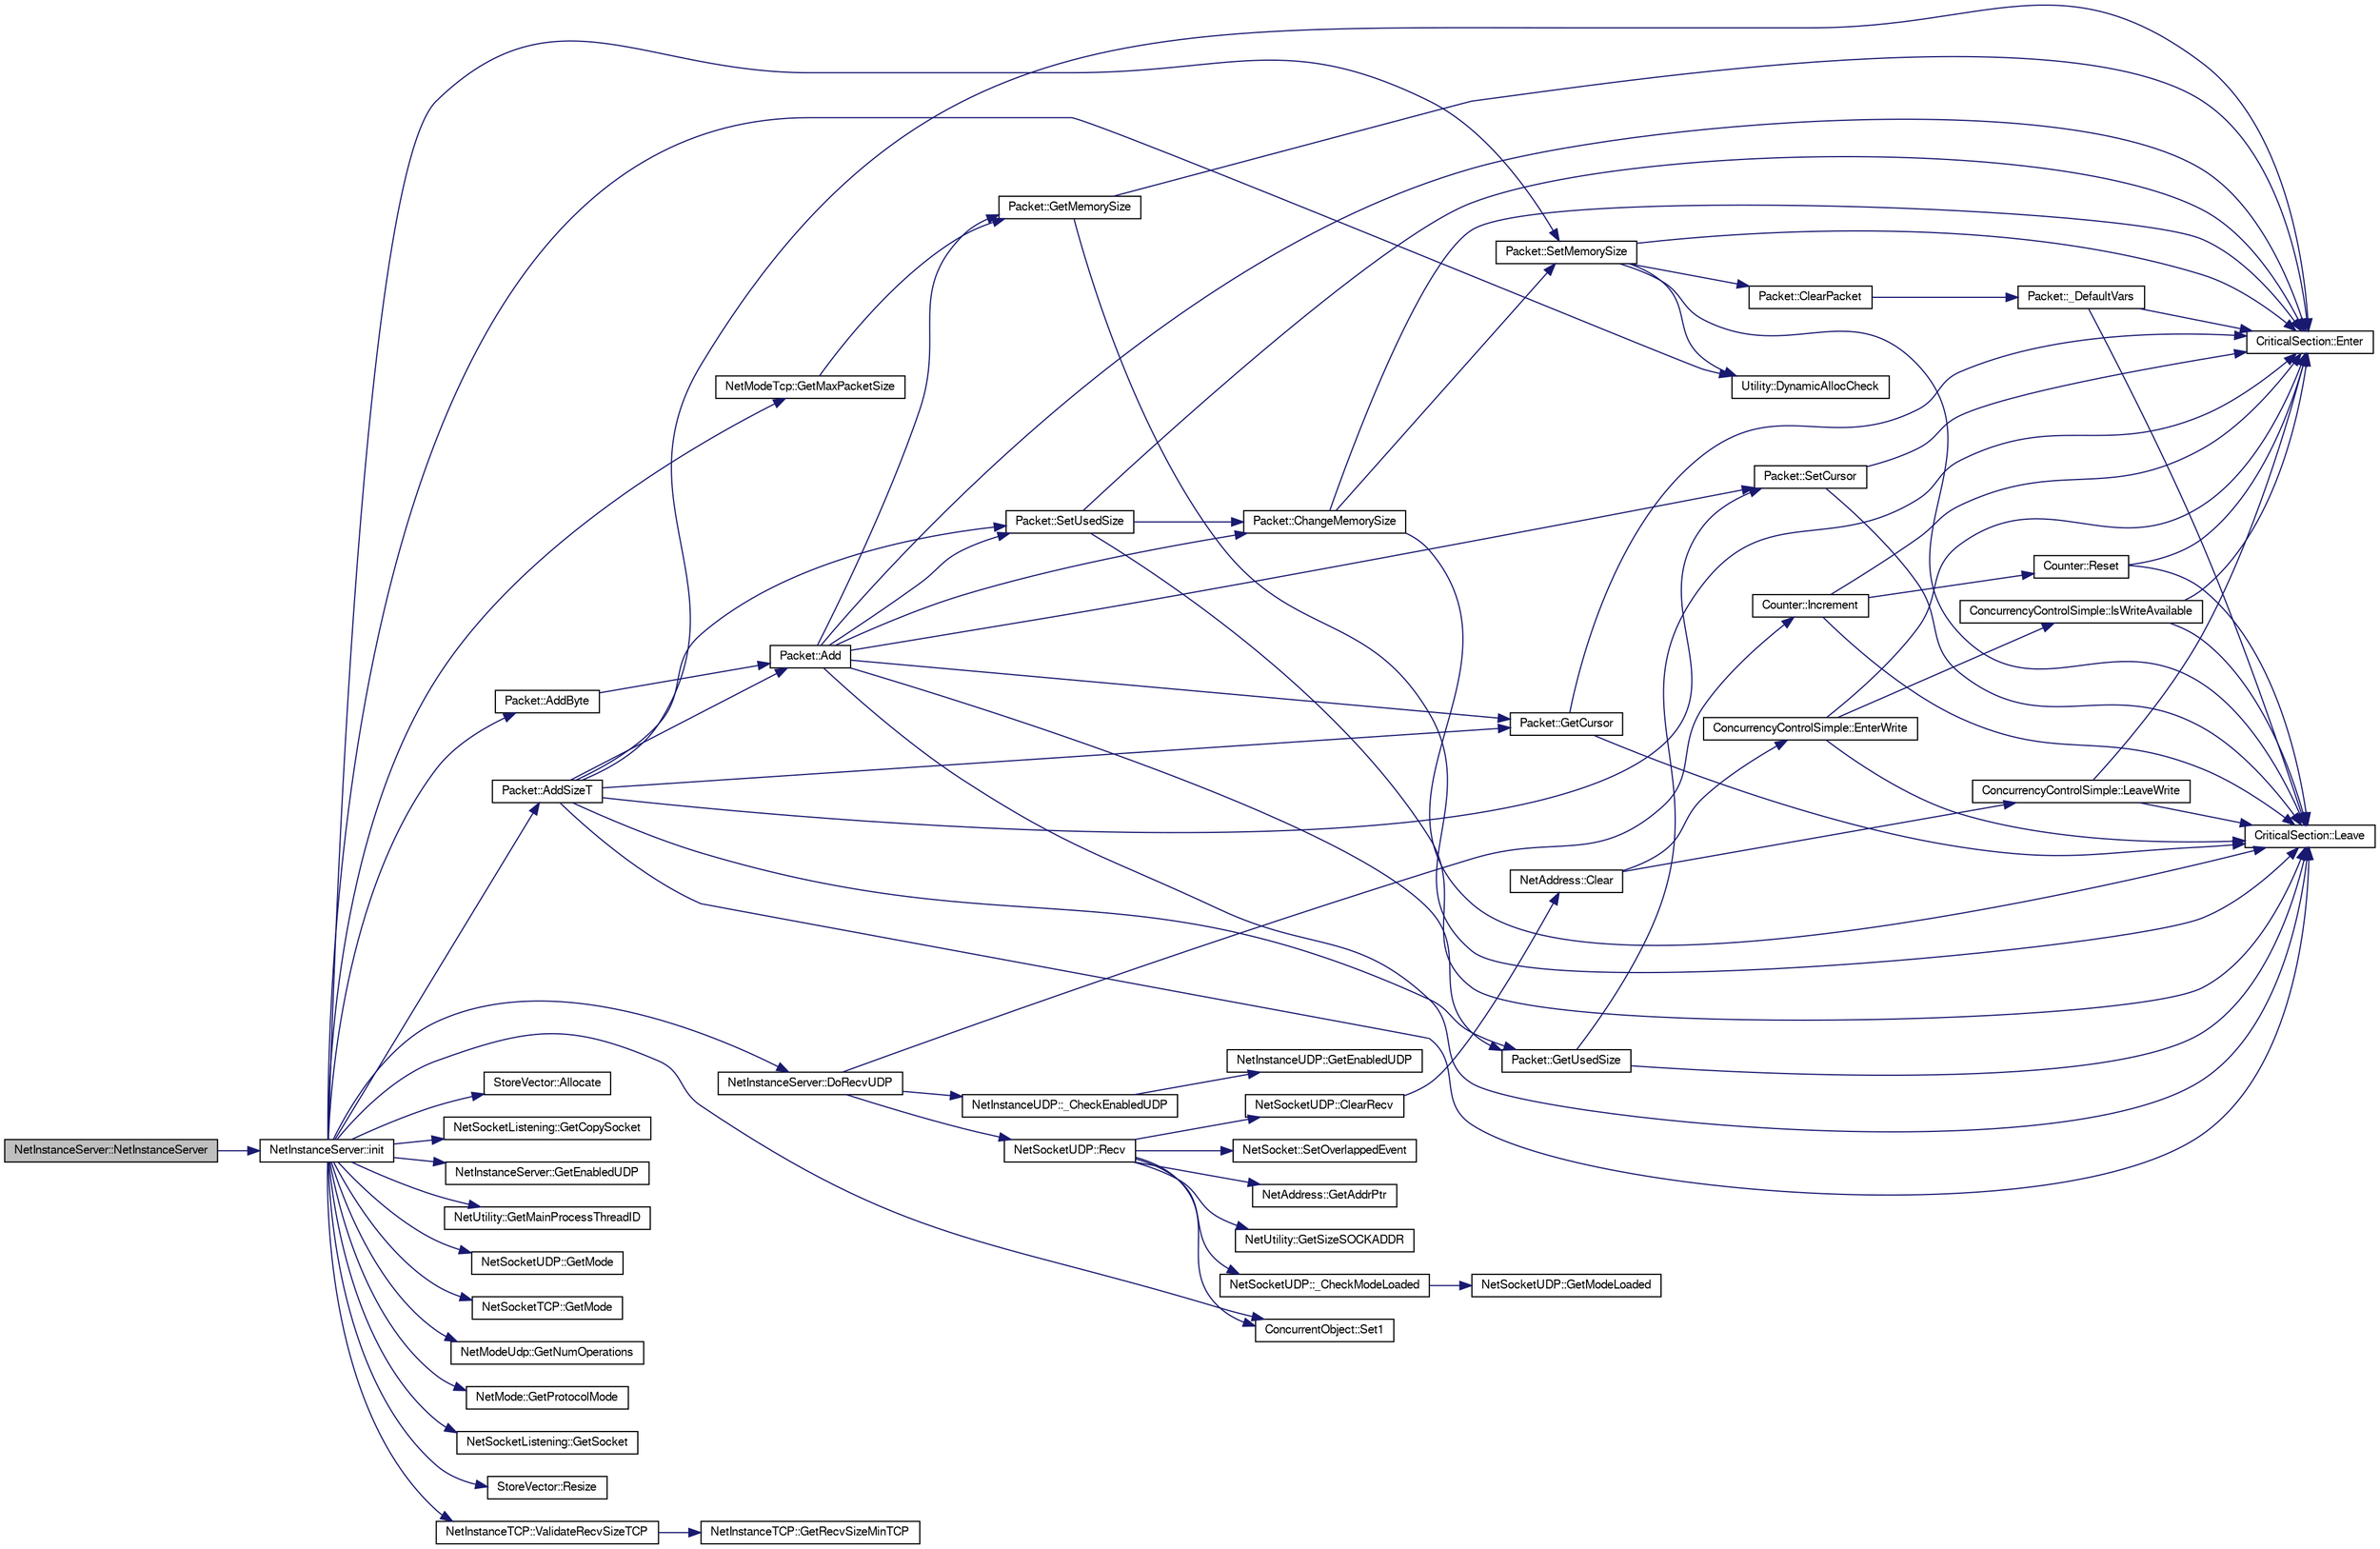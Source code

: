 digraph G
{
  edge [fontname="FreeSans",fontsize="10",labelfontname="FreeSans",labelfontsize="10"];
  node [fontname="FreeSans",fontsize="10",shape=record];
  rankdir=LR;
  Node1 [label="NetInstanceServer::NetInstanceServer",height=0.2,width=0.4,color="black", fillcolor="grey75", style="filled" fontcolor="black"];
  Node1 -> Node2 [color="midnightblue",fontsize="10",style="solid",fontname="FreeSans"];
  Node2 [label="NetInstanceServer::init",height=0.2,width=0.4,color="black", fillcolor="white", style="filled",URL="$class_net_instance_server.html#aec1cb62dd80e73771a00d0f7a0ad47ba"];
  Node2 -> Node3 [color="midnightblue",fontsize="10",style="solid",fontname="FreeSans"];
  Node3 [label="Packet::AddByte",height=0.2,width=0.4,color="black", fillcolor="white", style="filled",URL="$class_packet.html#a2d14071eb6f733381d948e7b66d2638a"];
  Node3 -> Node4 [color="midnightblue",fontsize="10",style="solid",fontname="FreeSans"];
  Node4 [label="Packet::Add",height=0.2,width=0.4,color="black", fillcolor="white", style="filled",URL="$class_packet.html#accba1853790bff371625b8ab7c262e8e"];
  Node4 -> Node5 [color="midnightblue",fontsize="10",style="solid",fontname="FreeSans"];
  Node5 [label="Packet::ChangeMemorySize",height=0.2,width=0.4,color="black", fillcolor="white", style="filled",URL="$class_packet.html#a131e4c72000a7bad642b00e81d07dfb1"];
  Node5 -> Node6 [color="midnightblue",fontsize="10",style="solid",fontname="FreeSans"];
  Node6 [label="CriticalSection::Enter",height=0.2,width=0.4,color="black", fillcolor="white", style="filled",URL="$class_critical_section.html#a509be5342b2f07ae06e1af5d9e08b871"];
  Node5 -> Node7 [color="midnightblue",fontsize="10",style="solid",fontname="FreeSans"];
  Node7 [label="CriticalSection::Leave",height=0.2,width=0.4,color="black", fillcolor="white", style="filled",URL="$class_critical_section.html#a6fa0931385f066492f31fc98e3fca657"];
  Node5 -> Node8 [color="midnightblue",fontsize="10",style="solid",fontname="FreeSans"];
  Node8 [label="Packet::SetMemorySize",height=0.2,width=0.4,color="black", fillcolor="white", style="filled",URL="$class_packet.html#a6a59836dfc9a2cbbc247264e223eee1a"];
  Node8 -> Node9 [color="midnightblue",fontsize="10",style="solid",fontname="FreeSans"];
  Node9 [label="Packet::ClearPacket",height=0.2,width=0.4,color="black", fillcolor="white", style="filled",URL="$class_packet.html#a3752c0fb6d3de548e56583af6b7d5dbe"];
  Node9 -> Node10 [color="midnightblue",fontsize="10",style="solid",fontname="FreeSans"];
  Node10 [label="Packet::_DefaultVars",height=0.2,width=0.4,color="black", fillcolor="white", style="filled",URL="$class_packet.html#abc3d3ae32845a645edbe4bcd8fa3bc5f"];
  Node10 -> Node6 [color="midnightblue",fontsize="10",style="solid",fontname="FreeSans"];
  Node10 -> Node7 [color="midnightblue",fontsize="10",style="solid",fontname="FreeSans"];
  Node8 -> Node11 [color="midnightblue",fontsize="10",style="solid",fontname="FreeSans"];
  Node11 [label="Utility::DynamicAllocCheck",height=0.2,width=0.4,color="black", fillcolor="white", style="filled",URL="$class_utility.html#ae9b88a37dc2e95519c938e673dd3de2c"];
  Node8 -> Node6 [color="midnightblue",fontsize="10",style="solid",fontname="FreeSans"];
  Node8 -> Node7 [color="midnightblue",fontsize="10",style="solid",fontname="FreeSans"];
  Node4 -> Node6 [color="midnightblue",fontsize="10",style="solid",fontname="FreeSans"];
  Node4 -> Node12 [color="midnightblue",fontsize="10",style="solid",fontname="FreeSans"];
  Node12 [label="Packet::GetCursor",height=0.2,width=0.4,color="black", fillcolor="white", style="filled",URL="$class_packet.html#a4864d45925c6798a6199929a038ca7f3"];
  Node12 -> Node6 [color="midnightblue",fontsize="10",style="solid",fontname="FreeSans"];
  Node12 -> Node7 [color="midnightblue",fontsize="10",style="solid",fontname="FreeSans"];
  Node4 -> Node13 [color="midnightblue",fontsize="10",style="solid",fontname="FreeSans"];
  Node13 [label="Packet::GetMemorySize",height=0.2,width=0.4,color="black", fillcolor="white", style="filled",URL="$class_packet.html#a2488b5121b48f108f5acf5f85c234d8a"];
  Node13 -> Node6 [color="midnightblue",fontsize="10",style="solid",fontname="FreeSans"];
  Node13 -> Node7 [color="midnightblue",fontsize="10",style="solid",fontname="FreeSans"];
  Node4 -> Node14 [color="midnightblue",fontsize="10",style="solid",fontname="FreeSans"];
  Node14 [label="Packet::GetUsedSize",height=0.2,width=0.4,color="black", fillcolor="white", style="filled",URL="$class_packet.html#a443cddd3bfce9890d8ba59ffa42dbe1b"];
  Node14 -> Node6 [color="midnightblue",fontsize="10",style="solid",fontname="FreeSans"];
  Node14 -> Node7 [color="midnightblue",fontsize="10",style="solid",fontname="FreeSans"];
  Node4 -> Node7 [color="midnightblue",fontsize="10",style="solid",fontname="FreeSans"];
  Node4 -> Node15 [color="midnightblue",fontsize="10",style="solid",fontname="FreeSans"];
  Node15 [label="Packet::SetCursor",height=0.2,width=0.4,color="black", fillcolor="white", style="filled",URL="$class_packet.html#addeffecd28116c91743d6dd908d1b9c6"];
  Node15 -> Node6 [color="midnightblue",fontsize="10",style="solid",fontname="FreeSans"];
  Node15 -> Node7 [color="midnightblue",fontsize="10",style="solid",fontname="FreeSans"];
  Node4 -> Node16 [color="midnightblue",fontsize="10",style="solid",fontname="FreeSans"];
  Node16 [label="Packet::SetUsedSize",height=0.2,width=0.4,color="black", fillcolor="white", style="filled",URL="$class_packet.html#a37596c747b8db1b2c07c971259f5f786"];
  Node16 -> Node5 [color="midnightblue",fontsize="10",style="solid",fontname="FreeSans"];
  Node16 -> Node6 [color="midnightblue",fontsize="10",style="solid",fontname="FreeSans"];
  Node16 -> Node7 [color="midnightblue",fontsize="10",style="solid",fontname="FreeSans"];
  Node2 -> Node17 [color="midnightblue",fontsize="10",style="solid",fontname="FreeSans"];
  Node17 [label="Packet::AddSizeT",height=0.2,width=0.4,color="black", fillcolor="white", style="filled",URL="$class_packet.html#a791f7b6b352e84b1848a8593e9652fe6"];
  Node17 -> Node4 [color="midnightblue",fontsize="10",style="solid",fontname="FreeSans"];
  Node17 -> Node6 [color="midnightblue",fontsize="10",style="solid",fontname="FreeSans"];
  Node17 -> Node12 [color="midnightblue",fontsize="10",style="solid",fontname="FreeSans"];
  Node17 -> Node14 [color="midnightblue",fontsize="10",style="solid",fontname="FreeSans"];
  Node17 -> Node7 [color="midnightblue",fontsize="10",style="solid",fontname="FreeSans"];
  Node17 -> Node15 [color="midnightblue",fontsize="10",style="solid",fontname="FreeSans"];
  Node17 -> Node16 [color="midnightblue",fontsize="10",style="solid",fontname="FreeSans"];
  Node2 -> Node18 [color="midnightblue",fontsize="10",style="solid",fontname="FreeSans"];
  Node18 [label="StoreVector::Allocate",height=0.2,width=0.4,color="black", fillcolor="white", style="filled",URL="$class_store_vector.html#a0793ae4989a4b0e91f8b472b97f09e1f"];
  Node2 -> Node19 [color="midnightblue",fontsize="10",style="solid",fontname="FreeSans"];
  Node19 [label="NetInstanceServer::DoRecvUDP",height=0.2,width=0.4,color="black", fillcolor="white", style="filled",URL="$class_net_instance_server.html#a553906d3b1a9be2f4610c09154a08452"];
  Node19 -> Node20 [color="midnightblue",fontsize="10",style="solid",fontname="FreeSans"];
  Node20 [label="NetInstanceUDP::_CheckEnabledUDP",height=0.2,width=0.4,color="black", fillcolor="white", style="filled",URL="$class_net_instance_u_d_p.html#af52af434d79a7cabd8bf2874a817870a"];
  Node20 -> Node21 [color="midnightblue",fontsize="10",style="solid",fontname="FreeSans"];
  Node21 [label="NetInstanceUDP::GetEnabledUDP",height=0.2,width=0.4,color="black", fillcolor="white", style="filled",URL="$class_net_instance_u_d_p.html#a0b6d789a0d44bc02a8661dcfc0f62ff6"];
  Node19 -> Node22 [color="midnightblue",fontsize="10",style="solid",fontname="FreeSans"];
  Node22 [label="Counter::Increment",height=0.2,width=0.4,color="black", fillcolor="white", style="filled",URL="$class_counter.html#a5216d6aa34d76561bd3512dee61f6a14"];
  Node22 -> Node6 [color="midnightblue",fontsize="10",style="solid",fontname="FreeSans"];
  Node22 -> Node7 [color="midnightblue",fontsize="10",style="solid",fontname="FreeSans"];
  Node22 -> Node23 [color="midnightblue",fontsize="10",style="solid",fontname="FreeSans"];
  Node23 [label="Counter::Reset",height=0.2,width=0.4,color="black", fillcolor="white", style="filled",URL="$class_counter.html#a006032d39fada9ad683ccc849d2f60d3"];
  Node23 -> Node6 [color="midnightblue",fontsize="10",style="solid",fontname="FreeSans"];
  Node23 -> Node7 [color="midnightblue",fontsize="10",style="solid",fontname="FreeSans"];
  Node19 -> Node24 [color="midnightblue",fontsize="10",style="solid",fontname="FreeSans"];
  Node24 [label="NetSocketUDP::Recv",height=0.2,width=0.4,color="black", fillcolor="white", style="filled",URL="$class_net_socket_u_d_p.html#a5b7438968a34510997e9db862e00139b"];
  Node24 -> Node25 [color="midnightblue",fontsize="10",style="solid",fontname="FreeSans"];
  Node25 [label="NetSocketUDP::_CheckModeLoaded",height=0.2,width=0.4,color="black", fillcolor="white", style="filled",URL="$class_net_socket_u_d_p.html#ae662914a3555b1f44b707f76e7c21c4f"];
  Node25 -> Node26 [color="midnightblue",fontsize="10",style="solid",fontname="FreeSans"];
  Node26 [label="NetSocketUDP::GetModeLoaded",height=0.2,width=0.4,color="black", fillcolor="white", style="filled",URL="$class_net_socket_u_d_p.html#a499d202ab574a2b4eee0bb74affb7803"];
  Node24 -> Node27 [color="midnightblue",fontsize="10",style="solid",fontname="FreeSans"];
  Node27 [label="NetSocketUDP::ClearRecv",height=0.2,width=0.4,color="black", fillcolor="white", style="filled",URL="$class_net_socket_u_d_p.html#ad6c506ea179efce7d353b9f0735e2706"];
  Node27 -> Node28 [color="midnightblue",fontsize="10",style="solid",fontname="FreeSans"];
  Node28 [label="NetAddress::Clear",height=0.2,width=0.4,color="black", fillcolor="white", style="filled",URL="$class_net_address.html#aa40e06b0ef2fdf05016f62857121c3b8"];
  Node28 -> Node29 [color="midnightblue",fontsize="10",style="solid",fontname="FreeSans"];
  Node29 [label="ConcurrencyControlSimple::EnterWrite",height=0.2,width=0.4,color="black", fillcolor="white", style="filled",URL="$class_concurrency_control_simple.html#a0ed58a5f089ec4f50b81dc9c14aaa165"];
  Node29 -> Node6 [color="midnightblue",fontsize="10",style="solid",fontname="FreeSans"];
  Node29 -> Node30 [color="midnightblue",fontsize="10",style="solid",fontname="FreeSans"];
  Node30 [label="ConcurrencyControlSimple::IsWriteAvailable",height=0.2,width=0.4,color="black", fillcolor="white", style="filled",URL="$class_concurrency_control_simple.html#a918a8f124fce81471cfc7d65c2ee8332"];
  Node30 -> Node6 [color="midnightblue",fontsize="10",style="solid",fontname="FreeSans"];
  Node30 -> Node7 [color="midnightblue",fontsize="10",style="solid",fontname="FreeSans"];
  Node29 -> Node7 [color="midnightblue",fontsize="10",style="solid",fontname="FreeSans"];
  Node28 -> Node31 [color="midnightblue",fontsize="10",style="solid",fontname="FreeSans"];
  Node31 [label="ConcurrencyControlSimple::LeaveWrite",height=0.2,width=0.4,color="black", fillcolor="white", style="filled",URL="$class_concurrency_control_simple.html#afb64468163c99624de72611a1fff4846"];
  Node31 -> Node6 [color="midnightblue",fontsize="10",style="solid",fontname="FreeSans"];
  Node31 -> Node7 [color="midnightblue",fontsize="10",style="solid",fontname="FreeSans"];
  Node24 -> Node32 [color="midnightblue",fontsize="10",style="solid",fontname="FreeSans"];
  Node32 [label="NetAddress::GetAddrPtr",height=0.2,width=0.4,color="black", fillcolor="white", style="filled",URL="$class_net_address.html#a04fbd8740465d5d64ab8bec440b7f0a1"];
  Node24 -> Node33 [color="midnightblue",fontsize="10",style="solid",fontname="FreeSans"];
  Node33 [label="NetUtility::GetSizeSOCKADDR",height=0.2,width=0.4,color="black", fillcolor="white", style="filled",URL="$class_net_utility.html#a2509391f4fbcce2bfc8c77cb251fa53c"];
  Node24 -> Node34 [color="midnightblue",fontsize="10",style="solid",fontname="FreeSans"];
  Node34 [label="ConcurrentObject::Set1",height=0.2,width=0.4,color="black", fillcolor="white", style="filled",URL="$class_concurrent_object.html#a99fa686c1846bf4b6e5e07f7a0abde53"];
  Node24 -> Node35 [color="midnightblue",fontsize="10",style="solid",fontname="FreeSans"];
  Node35 [label="NetSocket::SetOverlappedEvent",height=0.2,width=0.4,color="black", fillcolor="white", style="filled",URL="$class_net_socket.html#aa14fc712ec285e4db1a0c84e25d3f135"];
  Node2 -> Node11 [color="midnightblue",fontsize="10",style="solid",fontname="FreeSans"];
  Node2 -> Node36 [color="midnightblue",fontsize="10",style="solid",fontname="FreeSans"];
  Node36 [label="NetSocketListening::GetCopySocket",height=0.2,width=0.4,color="black", fillcolor="white", style="filled",URL="$class_net_socket_listening.html#a596f25dd3f4c8efa4e4e87e4529f87f9"];
  Node2 -> Node37 [color="midnightblue",fontsize="10",style="solid",fontname="FreeSans"];
  Node37 [label="NetInstanceServer::GetEnabledUDP",height=0.2,width=0.4,color="black", fillcolor="white", style="filled",URL="$class_net_instance_server.html#a437a37a1ffc83dc82e6adf422cdb92c7"];
  Node2 -> Node38 [color="midnightblue",fontsize="10",style="solid",fontname="FreeSans"];
  Node38 [label="NetUtility::GetMainProcessThreadID",height=0.2,width=0.4,color="black", fillcolor="white", style="filled",URL="$class_net_utility.html#aca0bbea45a7bc232fdb88505f97cc016"];
  Node2 -> Node39 [color="midnightblue",fontsize="10",style="solid",fontname="FreeSans"];
  Node39 [label="NetModeTcp::GetMaxPacketSize",height=0.2,width=0.4,color="black", fillcolor="white", style="filled",URL="$class_net_mode_tcp.html#a51f8430ad742bc21f4fbceb4101a6414"];
  Node39 -> Node13 [color="midnightblue",fontsize="10",style="solid",fontname="FreeSans"];
  Node2 -> Node40 [color="midnightblue",fontsize="10",style="solid",fontname="FreeSans"];
  Node40 [label="NetSocketUDP::GetMode",height=0.2,width=0.4,color="black", fillcolor="white", style="filled",URL="$class_net_socket_u_d_p.html#a22f09fe0a87137338204d30fdbe902b8"];
  Node2 -> Node41 [color="midnightblue",fontsize="10",style="solid",fontname="FreeSans"];
  Node41 [label="NetSocketTCP::GetMode",height=0.2,width=0.4,color="black", fillcolor="white", style="filled",URL="$class_net_socket_t_c_p.html#ad528efe4a16f0a110f488820d7abbc89"];
  Node2 -> Node42 [color="midnightblue",fontsize="10",style="solid",fontname="FreeSans"];
  Node42 [label="NetModeUdp::GetNumOperations",height=0.2,width=0.4,color="black", fillcolor="white", style="filled",URL="$class_net_mode_udp.html#a36a62c7bf9df7c7d7f2a3ad5cfb79b42"];
  Node2 -> Node43 [color="midnightblue",fontsize="10",style="solid",fontname="FreeSans"];
  Node43 [label="NetMode::GetProtocolMode",height=0.2,width=0.4,color="black", fillcolor="white", style="filled",URL="$class_net_mode.html#a955c73991a8f13465e509f3841071455"];
  Node2 -> Node44 [color="midnightblue",fontsize="10",style="solid",fontname="FreeSans"];
  Node44 [label="NetSocketListening::GetSocket",height=0.2,width=0.4,color="black", fillcolor="white", style="filled",URL="$class_net_socket_listening.html#ab350cd4d7db17d7c602396066182295d"];
  Node2 -> Node45 [color="midnightblue",fontsize="10",style="solid",fontname="FreeSans"];
  Node45 [label="StoreVector::Resize",height=0.2,width=0.4,color="black", fillcolor="white", style="filled",URL="$class_store_vector.html#a039923aa715a648daa4115fd110c54d5"];
  Node2 -> Node34 [color="midnightblue",fontsize="10",style="solid",fontname="FreeSans"];
  Node2 -> Node8 [color="midnightblue",fontsize="10",style="solid",fontname="FreeSans"];
  Node2 -> Node46 [color="midnightblue",fontsize="10",style="solid",fontname="FreeSans"];
  Node46 [label="NetInstanceTCP::ValidateRecvSizeTCP",height=0.2,width=0.4,color="black", fillcolor="white", style="filled",URL="$class_net_instance_t_c_p.html#aed7c2c6c9c50f72e56c6c40f542e6a65"];
  Node46 -> Node47 [color="midnightblue",fontsize="10",style="solid",fontname="FreeSans"];
  Node47 [label="NetInstanceTCP::GetRecvSizeMinTCP",height=0.2,width=0.4,color="black", fillcolor="white", style="filled",URL="$class_net_instance_t_c_p.html#a75e1024a7352c83b7691bd3268e24136"];
}
